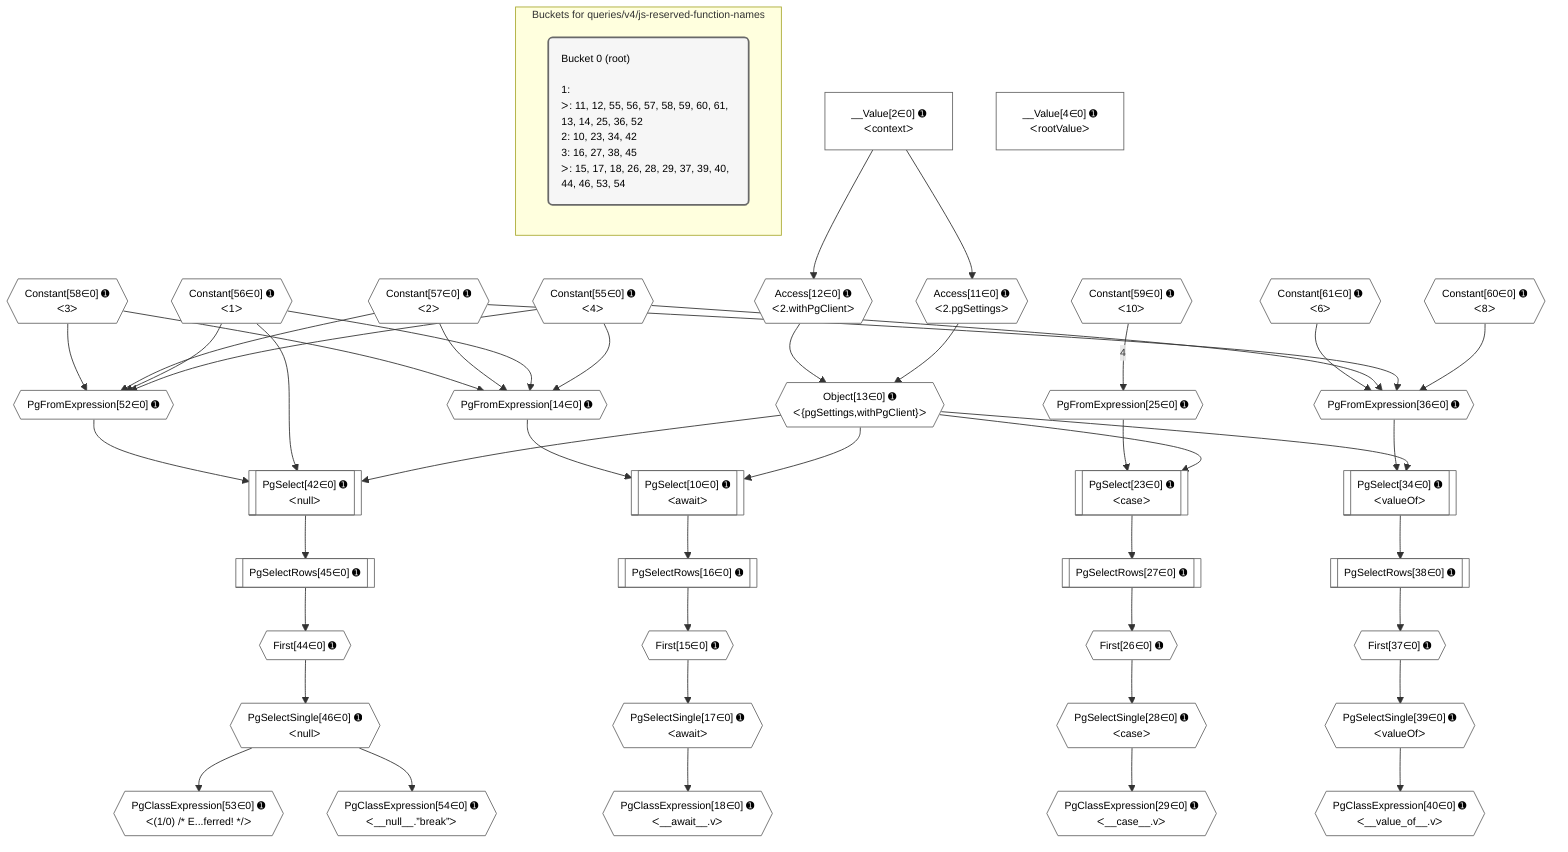 %%{init: {'themeVariables': { 'fontSize': '12px'}}}%%
graph TD
    classDef path fill:#eee,stroke:#000,color:#000
    classDef plan fill:#fff,stroke-width:1px,color:#000
    classDef itemplan fill:#fff,stroke-width:2px,color:#000
    classDef unbatchedplan fill:#dff,stroke-width:1px,color:#000
    classDef sideeffectplan fill:#fcc,stroke-width:2px,color:#000
    classDef bucket fill:#f6f6f6,color:#000,stroke-width:2px,text-align:left


    %% plan dependencies
    PgFromExpression14{{"PgFromExpression[14∈0] ➊"}}:::plan
    Constant55{{"Constant[55∈0] ➊<br />ᐸ4ᐳ"}}:::plan
    Constant56{{"Constant[56∈0] ➊<br />ᐸ1ᐳ"}}:::plan
    Constant57{{"Constant[57∈0] ➊<br />ᐸ2ᐳ"}}:::plan
    Constant58{{"Constant[58∈0] ➊<br />ᐸ3ᐳ"}}:::plan
    Constant55 & Constant56 & Constant57 & Constant58 --> PgFromExpression14
    PgFromExpression25{{"PgFromExpression[25∈0] ➊"}}:::plan
    Constant59{{"Constant[59∈0] ➊<br />ᐸ10ᐳ"}}:::plan
    Constant59 -- 4 --> PgFromExpression25
    PgFromExpression36{{"PgFromExpression[36∈0] ➊"}}:::plan
    Constant60{{"Constant[60∈0] ➊<br />ᐸ8ᐳ"}}:::plan
    Constant61{{"Constant[61∈0] ➊<br />ᐸ6ᐳ"}}:::plan
    Constant60 & Constant57 & Constant55 & Constant61 --> PgFromExpression36
    PgFromExpression52{{"PgFromExpression[52∈0] ➊"}}:::plan
    Constant55 & Constant56 & Constant57 & Constant58 --> PgFromExpression52
    PgSelect42[["PgSelect[42∈0] ➊<br />ᐸnullᐳ"]]:::plan
    Object13{{"Object[13∈0] ➊<br />ᐸ{pgSettings,withPgClient}ᐳ"}}:::plan
    Object13 & Constant56 & PgFromExpression52 --> PgSelect42
    PgSelect10[["PgSelect[10∈0] ➊<br />ᐸawaitᐳ"]]:::plan
    Object13 & PgFromExpression14 --> PgSelect10
    Access11{{"Access[11∈0] ➊<br />ᐸ2.pgSettingsᐳ"}}:::plan
    Access12{{"Access[12∈0] ➊<br />ᐸ2.withPgClientᐳ"}}:::plan
    Access11 & Access12 --> Object13
    PgSelect23[["PgSelect[23∈0] ➊<br />ᐸcaseᐳ"]]:::plan
    Object13 & PgFromExpression25 --> PgSelect23
    PgSelect34[["PgSelect[34∈0] ➊<br />ᐸvalueOfᐳ"]]:::plan
    Object13 & PgFromExpression36 --> PgSelect34
    __Value2["__Value[2∈0] ➊<br />ᐸcontextᐳ"]:::plan
    __Value2 --> Access11
    __Value2 --> Access12
    First15{{"First[15∈0] ➊"}}:::plan
    PgSelectRows16[["PgSelectRows[16∈0] ➊"]]:::plan
    PgSelectRows16 --> First15
    PgSelect10 --> PgSelectRows16
    PgSelectSingle17{{"PgSelectSingle[17∈0] ➊<br />ᐸawaitᐳ"}}:::plan
    First15 --> PgSelectSingle17
    PgClassExpression18{{"PgClassExpression[18∈0] ➊<br />ᐸ__await__.vᐳ"}}:::plan
    PgSelectSingle17 --> PgClassExpression18
    First26{{"First[26∈0] ➊"}}:::plan
    PgSelectRows27[["PgSelectRows[27∈0] ➊"]]:::plan
    PgSelectRows27 --> First26
    PgSelect23 --> PgSelectRows27
    PgSelectSingle28{{"PgSelectSingle[28∈0] ➊<br />ᐸcaseᐳ"}}:::plan
    First26 --> PgSelectSingle28
    PgClassExpression29{{"PgClassExpression[29∈0] ➊<br />ᐸ__case__.vᐳ"}}:::plan
    PgSelectSingle28 --> PgClassExpression29
    First37{{"First[37∈0] ➊"}}:::plan
    PgSelectRows38[["PgSelectRows[38∈0] ➊"]]:::plan
    PgSelectRows38 --> First37
    PgSelect34 --> PgSelectRows38
    PgSelectSingle39{{"PgSelectSingle[39∈0] ➊<br />ᐸvalueOfᐳ"}}:::plan
    First37 --> PgSelectSingle39
    PgClassExpression40{{"PgClassExpression[40∈0] ➊<br />ᐸ__value_of__.vᐳ"}}:::plan
    PgSelectSingle39 --> PgClassExpression40
    First44{{"First[44∈0] ➊"}}:::plan
    PgSelectRows45[["PgSelectRows[45∈0] ➊"]]:::plan
    PgSelectRows45 --> First44
    PgSelect42 --> PgSelectRows45
    PgSelectSingle46{{"PgSelectSingle[46∈0] ➊<br />ᐸnullᐳ"}}:::plan
    First44 --> PgSelectSingle46
    PgClassExpression53{{"PgClassExpression[53∈0] ➊<br />ᐸ(1/0) /* E...ferred! */ᐳ"}}:::plan
    PgSelectSingle46 --> PgClassExpression53
    PgClassExpression54{{"PgClassExpression[54∈0] ➊<br />ᐸ__null__.”break”ᐳ"}}:::plan
    PgSelectSingle46 --> PgClassExpression54
    __Value4["__Value[4∈0] ➊<br />ᐸrootValueᐳ"]:::plan

    %% define steps

    subgraph "Buckets for queries/v4/js-reserved-function-names"
    Bucket0("Bucket 0 (root)<br /><br />1: <br />ᐳ: 11, 12, 55, 56, 57, 58, 59, 60, 61, 13, 14, 25, 36, 52<br />2: 10, 23, 34, 42<br />3: 16, 27, 38, 45<br />ᐳ: 15, 17, 18, 26, 28, 29, 37, 39, 40, 44, 46, 53, 54"):::bucket
    classDef bucket0 stroke:#696969
    class Bucket0,__Value2,__Value4,PgSelect10,Access11,Access12,Object13,PgFromExpression14,First15,PgSelectRows16,PgSelectSingle17,PgClassExpression18,PgSelect23,PgFromExpression25,First26,PgSelectRows27,PgSelectSingle28,PgClassExpression29,PgSelect34,PgFromExpression36,First37,PgSelectRows38,PgSelectSingle39,PgClassExpression40,PgSelect42,First44,PgSelectRows45,PgSelectSingle46,PgFromExpression52,PgClassExpression53,PgClassExpression54,Constant55,Constant56,Constant57,Constant58,Constant59,Constant60,Constant61 bucket0
    end